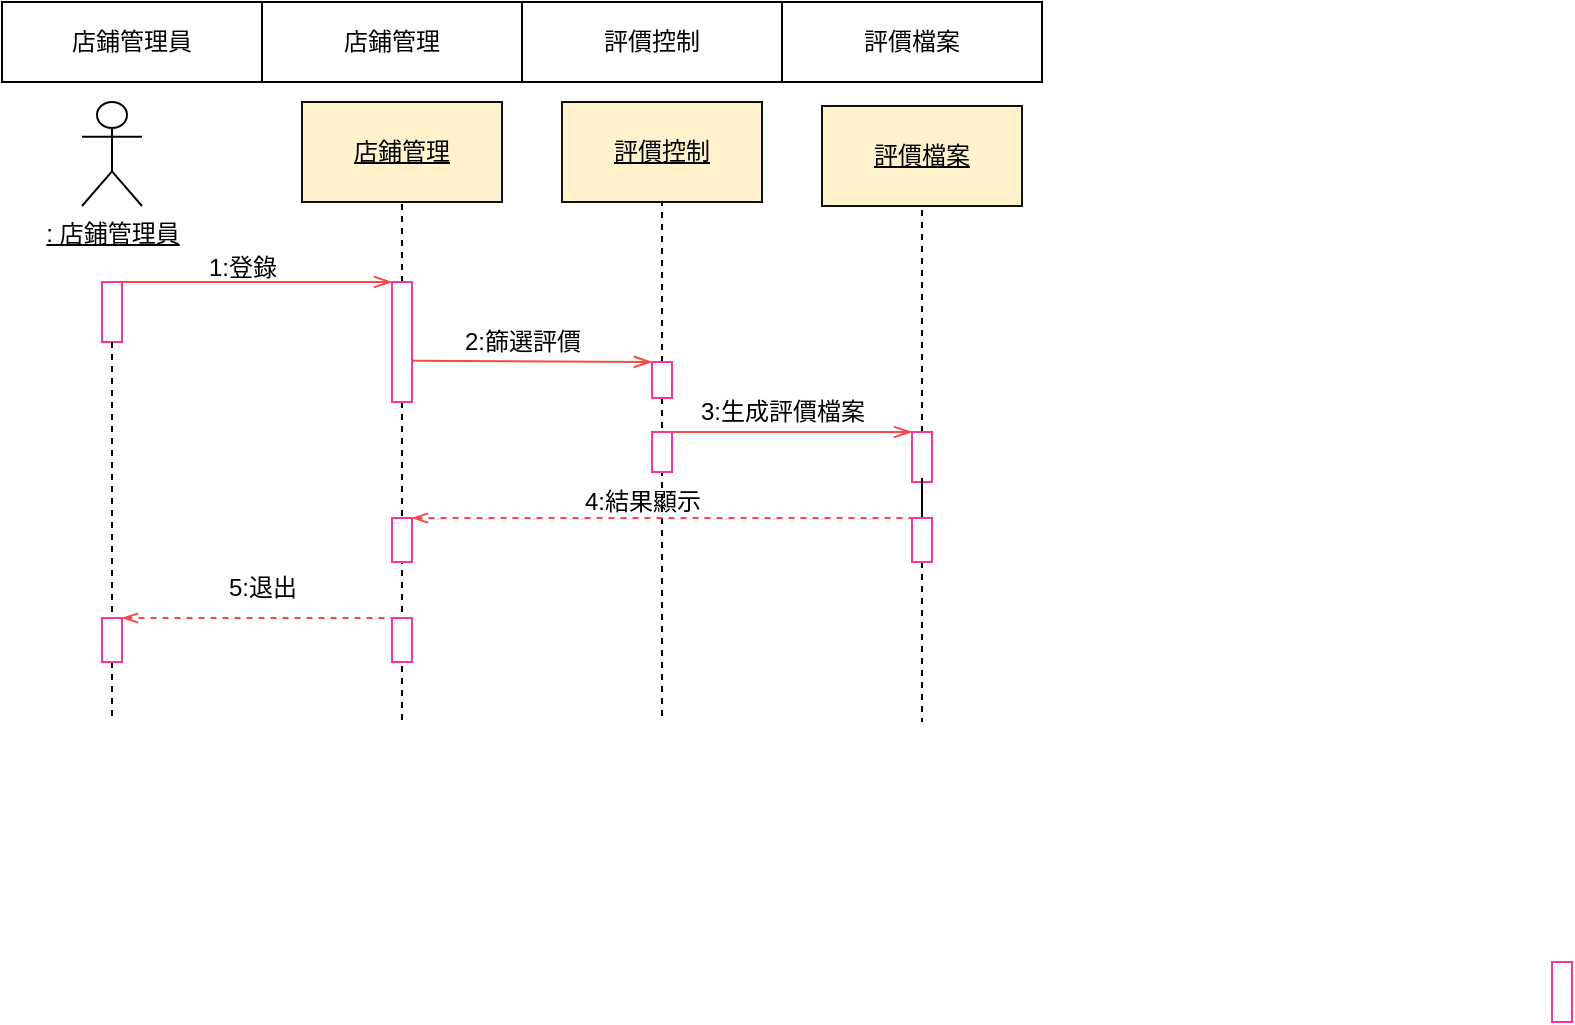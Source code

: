 <mxfile version="22.1.15" type="github">
  <diagram name="第 1 页" id="JlQSyYDtJ_1VH4ozLqls">
    <mxGraphModel dx="1042" dy="535" grid="1" gridSize="10" guides="1" tooltips="1" connect="1" arrows="1" fold="1" page="1" pageScale="1" pageWidth="827" pageHeight="1169" math="0" shadow="0">
      <root>
        <mxCell id="0" />
        <mxCell id="1" parent="0" />
        <mxCell id="hXT5IUuKc7Ygu6IwHs1R-1" value="&lt;u&gt;: 店鋪管理員&lt;/u&gt;" style="shape=umlActor;verticalLabelPosition=bottom;verticalAlign=top;html=1;outlineConnect=0;" parent="1" vertex="1">
          <mxGeometry x="40" y="50" width="30" height="52" as="geometry" />
        </mxCell>
        <mxCell id="hXT5IUuKc7Ygu6IwHs1R-2" value="&lt;u&gt;評價檔案&lt;/u&gt;" style="rounded=0;whiteSpace=wrap;html=1;fillColor=#fff2cc;strokeColor=#10100f;" parent="1" vertex="1">
          <mxGeometry x="410" y="52" width="100" height="50" as="geometry" />
        </mxCell>
        <mxCell id="hXT5IUuKc7Ygu6IwHs1R-3" value="&lt;u&gt;評價控制&lt;/u&gt;" style="rounded=0;whiteSpace=wrap;html=1;fillColor=#fff2cc;strokeColor=#10100f;" parent="1" vertex="1">
          <mxGeometry x="280" y="50" width="100" height="50" as="geometry" />
        </mxCell>
        <mxCell id="hXT5IUuKc7Ygu6IwHs1R-4" value="&lt;u&gt;店鋪管理&lt;/u&gt;" style="rounded=0;whiteSpace=wrap;html=1;fillColor=#fff2cc;strokeColor=#10100f;" parent="1" vertex="1">
          <mxGeometry x="150" y="50" width="100" height="50" as="geometry" />
        </mxCell>
        <mxCell id="hXT5IUuKc7Ygu6IwHs1R-5" value="" style="rounded=0;whiteSpace=wrap;html=1;strokeColor=#FF3399;" parent="1" vertex="1">
          <mxGeometry x="50" y="140" width="10" height="30" as="geometry" />
        </mxCell>
        <mxCell id="hXT5IUuKc7Ygu6IwHs1R-6" style="edgeStyle=orthogonalEdgeStyle;rounded=0;orthogonalLoop=1;jettySize=auto;html=1;exitX=0.5;exitY=1;exitDx=0;exitDy=0;endArrow=none;endFill=0;dashed=1;" parent="1" source="hXT5IUuKc7Ygu6IwHs1R-7" edge="1">
          <mxGeometry relative="1" as="geometry">
            <mxPoint x="55" y="360" as="targetPoint" />
          </mxGeometry>
        </mxCell>
        <mxCell id="hXT5IUuKc7Ygu6IwHs1R-7" value="" style="rounded=0;whiteSpace=wrap;html=1;strokeColor=#FF3399;" parent="1" vertex="1">
          <mxGeometry x="50" y="308" width="10" height="22" as="geometry" />
        </mxCell>
        <mxCell id="hXT5IUuKc7Ygu6IwHs1R-8" style="edgeStyle=orthogonalEdgeStyle;rounded=0;orthogonalLoop=1;jettySize=auto;html=1;exitX=0.5;exitY=1;exitDx=0;exitDy=0;entryX=0.5;entryY=0;entryDx=0;entryDy=0;dashed=1;endArrow=none;endFill=0;" parent="1" source="hXT5IUuKc7Ygu6IwHs1R-5" target="hXT5IUuKc7Ygu6IwHs1R-7" edge="1">
          <mxGeometry relative="1" as="geometry">
            <mxPoint x="55" y="250" as="sourcePoint" />
          </mxGeometry>
        </mxCell>
        <mxCell id="hXT5IUuKc7Ygu6IwHs1R-9" style="edgeStyle=orthogonalEdgeStyle;rounded=0;orthogonalLoop=1;jettySize=auto;html=1;exitX=0.5;exitY=0;exitDx=0;exitDy=0;entryX=0.5;entryY=1;entryDx=0;entryDy=0;dashed=1;endArrow=none;endFill=0;" parent="1" source="hXT5IUuKc7Ygu6IwHs1R-11" target="hXT5IUuKc7Ygu6IwHs1R-4" edge="1">
          <mxGeometry relative="1" as="geometry">
            <Array as="points">
              <mxPoint x="200" y="140" />
            </Array>
          </mxGeometry>
        </mxCell>
        <mxCell id="hXT5IUuKc7Ygu6IwHs1R-10" style="edgeStyle=orthogonalEdgeStyle;rounded=0;orthogonalLoop=1;jettySize=auto;html=1;endArrow=none;endFill=0;dashed=1;" parent="1" source="hXT5IUuKc7Ygu6IwHs1R-11" edge="1">
          <mxGeometry relative="1" as="geometry">
            <mxPoint x="200" y="360" as="targetPoint" />
          </mxGeometry>
        </mxCell>
        <mxCell id="hXT5IUuKc7Ygu6IwHs1R-11" value="" style="rounded=0;whiteSpace=wrap;html=1;strokeColor=#FF3399;labelBackgroundColor=default;" parent="1" vertex="1">
          <mxGeometry x="195" y="140" width="10" height="60" as="geometry" />
        </mxCell>
        <mxCell id="hXT5IUuKc7Ygu6IwHs1R-12" style="edgeStyle=orthogonalEdgeStyle;rounded=0;orthogonalLoop=1;jettySize=auto;html=1;exitX=0.5;exitY=0;exitDx=0;exitDy=0;entryX=0.5;entryY=1;entryDx=0;entryDy=0;dashed=1;endArrow=none;endFill=0;" parent="1" source="hXT5IUuKc7Ygu6IwHs1R-14" target="hXT5IUuKc7Ygu6IwHs1R-3" edge="1">
          <mxGeometry relative="1" as="geometry" />
        </mxCell>
        <mxCell id="hXT5IUuKc7Ygu6IwHs1R-55" style="edgeStyle=orthogonalEdgeStyle;rounded=0;orthogonalLoop=1;jettySize=auto;html=1;dashed=1;endArrow=none;endFill=0;" parent="1" source="hXT5IUuKc7Ygu6IwHs1R-14" edge="1">
          <mxGeometry relative="1" as="geometry">
            <mxPoint x="330" y="360" as="targetPoint" />
          </mxGeometry>
        </mxCell>
        <mxCell id="hXT5IUuKc7Ygu6IwHs1R-14" value="" style="rounded=0;whiteSpace=wrap;html=1;strokeColor=#FF3399;labelBackgroundColor=default;" parent="1" vertex="1">
          <mxGeometry x="325" y="180" width="10" height="18" as="geometry" />
        </mxCell>
        <mxCell id="hXT5IUuKc7Ygu6IwHs1R-18" value="" style="edgeStyle=orthogonalEdgeStyle;rounded=0;orthogonalLoop=1;jettySize=auto;html=1;endArrow=none;endFill=0;dashed=1;exitX=0.5;exitY=0;exitDx=0;exitDy=0;entryX=0.5;entryY=1;entryDx=0;entryDy=0;" parent="1" source="hXT5IUuKc7Ygu6IwHs1R-20" target="hXT5IUuKc7Ygu6IwHs1R-2" edge="1">
          <mxGeometry relative="1" as="geometry">
            <mxPoint x="420.029" y="210" as="sourcePoint" />
            <mxPoint x="460" y="132" as="targetPoint" />
            <Array as="points" />
          </mxGeometry>
        </mxCell>
        <mxCell id="hXT5IUuKc7Ygu6IwHs1R-19" value="" style="edgeStyle=orthogonalEdgeStyle;rounded=0;orthogonalLoop=1;jettySize=auto;html=1;dashed=1;endArrow=none;endFill=0;" parent="1" source="hXT5IUuKc7Ygu6IwHs1R-45" edge="1">
          <mxGeometry relative="1" as="geometry">
            <mxPoint x="460" y="360" as="targetPoint" />
            <Array as="points">
              <mxPoint x="460" y="360" />
            </Array>
          </mxGeometry>
        </mxCell>
        <mxCell id="hXT5IUuKc7Ygu6IwHs1R-20" value="" style="rounded=0;whiteSpace=wrap;html=1;strokeColor=#FF3399;labelBackgroundColor=default;" parent="1" vertex="1">
          <mxGeometry x="455" y="215" width="10" height="25" as="geometry" />
        </mxCell>
        <mxCell id="hXT5IUuKc7Ygu6IwHs1R-21" value="" style="endArrow=openThin;endFill=0;endSize=7;html=1;rounded=0;edgeStyle=orthogonalEdgeStyle;entryX=0;entryY=0;entryDx=0;entryDy=0;strokeColor=#f94848;exitX=1;exitY=0;exitDx=0;exitDy=0;" parent="1" source="hXT5IUuKc7Ygu6IwHs1R-5" target="hXT5IUuKc7Ygu6IwHs1R-11" edge="1">
          <mxGeometry width="160" relative="1" as="geometry">
            <mxPoint x="195" y="180" as="sourcePoint" />
            <mxPoint x="305" y="180" as="targetPoint" />
            <Array as="points">
              <mxPoint x="120" y="140" />
              <mxPoint x="120" y="140" />
            </Array>
          </mxGeometry>
        </mxCell>
        <mxCell id="hXT5IUuKc7Ygu6IwHs1R-22" value="" style="endArrow=openThin;endFill=0;endSize=7;html=1;rounded=0;strokeColor=#f94848;exitX=1;exitY=0;exitDx=0;exitDy=0;entryX=0;entryY=0;entryDx=0;entryDy=0;" parent="1" source="hXT5IUuKc7Ygu6IwHs1R-36" target="hXT5IUuKc7Ygu6IwHs1R-20" edge="1">
          <mxGeometry width="160" relative="1" as="geometry">
            <mxPoint x="334" y="210" as="sourcePoint" />
            <mxPoint x="414" y="210" as="targetPoint" />
            <Array as="points" />
          </mxGeometry>
        </mxCell>
        <mxCell id="hXT5IUuKc7Ygu6IwHs1R-23" value="" style="endArrow=none;endFill=0;endSize=7;html=1;rounded=0;strokeColor=#f94848;exitX=1;exitY=0;exitDx=0;exitDy=0;entryX=0;entryY=0;entryDx=0;entryDy=0;startArrow=openThin;startFill=0;dashed=1;" parent="1" source="hXT5IUuKc7Ygu6IwHs1R-7" target="hXT5IUuKc7Ygu6IwHs1R-47" edge="1">
          <mxGeometry width="160" relative="1" as="geometry">
            <mxPoint x="330" y="480" as="sourcePoint" />
            <mxPoint x="415" y="380" as="targetPoint" />
          </mxGeometry>
        </mxCell>
        <mxCell id="hXT5IUuKc7Ygu6IwHs1R-24" value="" style="rounded=0;whiteSpace=wrap;html=1;strokeColor=#FF3399;" parent="1" vertex="1">
          <mxGeometry x="775" y="480" width="10" height="30" as="geometry" />
        </mxCell>
        <mxCell id="hXT5IUuKc7Ygu6IwHs1R-26" value="" style="shape=table;startSize=0;container=1;collapsible=0;childLayout=tableLayout;" parent="1" vertex="1">
          <mxGeometry width="520" height="40" as="geometry" />
        </mxCell>
        <mxCell id="hXT5IUuKc7Ygu6IwHs1R-27" value="" style="shape=tableRow;horizontal=0;startSize=0;swimlaneHead=0;swimlaneBody=0;strokeColor=inherit;top=0;left=0;bottom=0;right=0;collapsible=0;dropTarget=0;fillColor=none;points=[[0,0.5],[1,0.5]];portConstraint=eastwest;" parent="hXT5IUuKc7Ygu6IwHs1R-26" vertex="1">
          <mxGeometry width="520" height="40" as="geometry" />
        </mxCell>
        <mxCell id="hXT5IUuKc7Ygu6IwHs1R-28" value="店鋪管理員" style="shape=partialRectangle;html=1;whiteSpace=wrap;connectable=0;strokeColor=inherit;overflow=hidden;fillColor=none;top=0;left=0;bottom=0;right=0;pointerEvents=1;" parent="hXT5IUuKc7Ygu6IwHs1R-27" vertex="1">
          <mxGeometry width="130" height="40" as="geometry">
            <mxRectangle width="130" height="40" as="alternateBounds" />
          </mxGeometry>
        </mxCell>
        <mxCell id="hXT5IUuKc7Ygu6IwHs1R-29" value="店鋪管理" style="shape=partialRectangle;html=1;whiteSpace=wrap;connectable=0;strokeColor=inherit;overflow=hidden;fillColor=none;top=0;left=0;bottom=0;right=0;pointerEvents=1;" parent="hXT5IUuKc7Ygu6IwHs1R-27" vertex="1">
          <mxGeometry x="130" width="130" height="40" as="geometry">
            <mxRectangle width="130" height="40" as="alternateBounds" />
          </mxGeometry>
        </mxCell>
        <mxCell id="hXT5IUuKc7Ygu6IwHs1R-30" value="評價控制" style="shape=partialRectangle;html=1;whiteSpace=wrap;connectable=0;strokeColor=inherit;overflow=hidden;fillColor=none;top=0;left=0;bottom=0;right=0;pointerEvents=1;" parent="hXT5IUuKc7Ygu6IwHs1R-27" vertex="1">
          <mxGeometry x="260" width="130" height="40" as="geometry">
            <mxRectangle width="130" height="40" as="alternateBounds" />
          </mxGeometry>
        </mxCell>
        <mxCell id="hXT5IUuKc7Ygu6IwHs1R-31" value="評價檔案" style="shape=partialRectangle;html=1;whiteSpace=wrap;connectable=0;strokeColor=inherit;overflow=hidden;fillColor=none;top=0;left=0;bottom=0;right=0;pointerEvents=1;" parent="hXT5IUuKc7Ygu6IwHs1R-27" vertex="1">
          <mxGeometry x="390" width="130" height="40" as="geometry">
            <mxRectangle width="130" height="40" as="alternateBounds" />
          </mxGeometry>
        </mxCell>
        <mxCell id="hXT5IUuKc7Ygu6IwHs1R-33" value="" style="rounded=0;whiteSpace=wrap;html=1;strokeColor=#FF3399;labelBackgroundColor=default;" parent="1" vertex="1">
          <mxGeometry x="195" y="258" width="10" height="22" as="geometry" />
        </mxCell>
        <mxCell id="hXT5IUuKc7Ygu6IwHs1R-36" value="" style="rounded=0;whiteSpace=wrap;html=1;strokeColor=#FF3399;labelBackgroundColor=default;" parent="1" vertex="1">
          <mxGeometry x="325" y="215" width="10" height="20" as="geometry" />
        </mxCell>
        <mxCell id="hXT5IUuKc7Ygu6IwHs1R-38" value="5:退出" style="text;html=1;align=center;verticalAlign=middle;resizable=0;points=[];autosize=1;strokeColor=none;fillColor=none;" parent="1" vertex="1">
          <mxGeometry x="100" y="278" width="60" height="30" as="geometry" />
        </mxCell>
        <mxCell id="hXT5IUuKc7Ygu6IwHs1R-39" value="" style="endArrow=none;endFill=0;endSize=7;html=1;rounded=0;strokeColor=#f94848;exitX=1;exitY=0;exitDx=0;exitDy=0;entryX=0;entryY=0;entryDx=0;entryDy=0;startArrow=openThin;startFill=0;dashed=1;" parent="1" source="hXT5IUuKc7Ygu6IwHs1R-33" target="hXT5IUuKc7Ygu6IwHs1R-45" edge="1">
          <mxGeometry width="160" relative="1" as="geometry">
            <mxPoint x="335" y="258" as="sourcePoint" />
            <mxPoint x="465" y="220" as="targetPoint" />
            <Array as="points" />
          </mxGeometry>
        </mxCell>
        <mxCell id="hXT5IUuKc7Ygu6IwHs1R-40" value="4:結果顯示" style="text;html=1;align=center;verticalAlign=middle;resizable=0;points=[];autosize=1;strokeColor=none;fillColor=none;" parent="1" vertex="1">
          <mxGeometry x="280" y="235" width="80" height="30" as="geometry" />
        </mxCell>
        <mxCell id="hXT5IUuKc7Ygu6IwHs1R-41" value="3:生成評價檔案" style="text;html=1;align=center;verticalAlign=middle;resizable=0;points=[];autosize=1;strokeColor=none;fillColor=none;" parent="1" vertex="1">
          <mxGeometry x="335" y="190" width="110" height="30" as="geometry" />
        </mxCell>
        <mxCell id="hXT5IUuKc7Ygu6IwHs1R-42" value="1:登錄" style="text;html=1;align=center;verticalAlign=middle;resizable=0;points=[];autosize=1;strokeColor=none;fillColor=none;" parent="1" vertex="1">
          <mxGeometry x="90" y="118" width="60" height="30" as="geometry" />
        </mxCell>
        <mxCell id="hXT5IUuKc7Ygu6IwHs1R-43" value="2:篩選評價" style="text;html=1;align=center;verticalAlign=middle;resizable=0;points=[];autosize=1;strokeColor=none;fillColor=none;" parent="1" vertex="1">
          <mxGeometry x="220" y="155" width="80" height="30" as="geometry" />
        </mxCell>
        <mxCell id="hXT5IUuKc7Ygu6IwHs1R-53" style="edgeStyle=orthogonalEdgeStyle;rounded=0;orthogonalLoop=1;jettySize=auto;html=1;entryX=0.5;entryY=1;entryDx=0;entryDy=0;endArrow=none;endFill=0;dashed=1;" parent="1" source="hXT5IUuKc7Ygu6IwHs1R-45" target="hXT5IUuKc7Ygu6IwHs1R-20" edge="1">
          <mxGeometry relative="1" as="geometry" />
        </mxCell>
        <mxCell id="hXT5IUuKc7Ygu6IwHs1R-45" value="" style="rounded=0;whiteSpace=wrap;html=1;strokeColor=#FF3399;labelBackgroundColor=default;" parent="1" vertex="1">
          <mxGeometry x="455" y="258" width="10" height="22" as="geometry" />
        </mxCell>
        <mxCell id="hXT5IUuKc7Ygu6IwHs1R-47" value="" style="rounded=0;whiteSpace=wrap;html=1;strokeColor=#FF3399;labelBackgroundColor=default;" parent="1" vertex="1">
          <mxGeometry x="195" y="308" width="10" height="22" as="geometry" />
        </mxCell>
        <mxCell id="hXT5IUuKc7Ygu6IwHs1R-56" value="" style="endArrow=openThin;endFill=0;endSize=7;html=1;rounded=0;strokeColor=#f94848;entryX=0;entryY=0;entryDx=0;entryDy=0;exitX=1.008;exitY=0.656;exitDx=0;exitDy=0;exitPerimeter=0;" parent="1" source="hXT5IUuKc7Ygu6IwHs1R-11" target="hXT5IUuKc7Ygu6IwHs1R-14" edge="1">
          <mxGeometry width="160" relative="1" as="geometry">
            <mxPoint x="210" y="180" as="sourcePoint" />
            <mxPoint x="325" y="178" as="targetPoint" />
            <Array as="points" />
          </mxGeometry>
        </mxCell>
      </root>
    </mxGraphModel>
  </diagram>
</mxfile>
